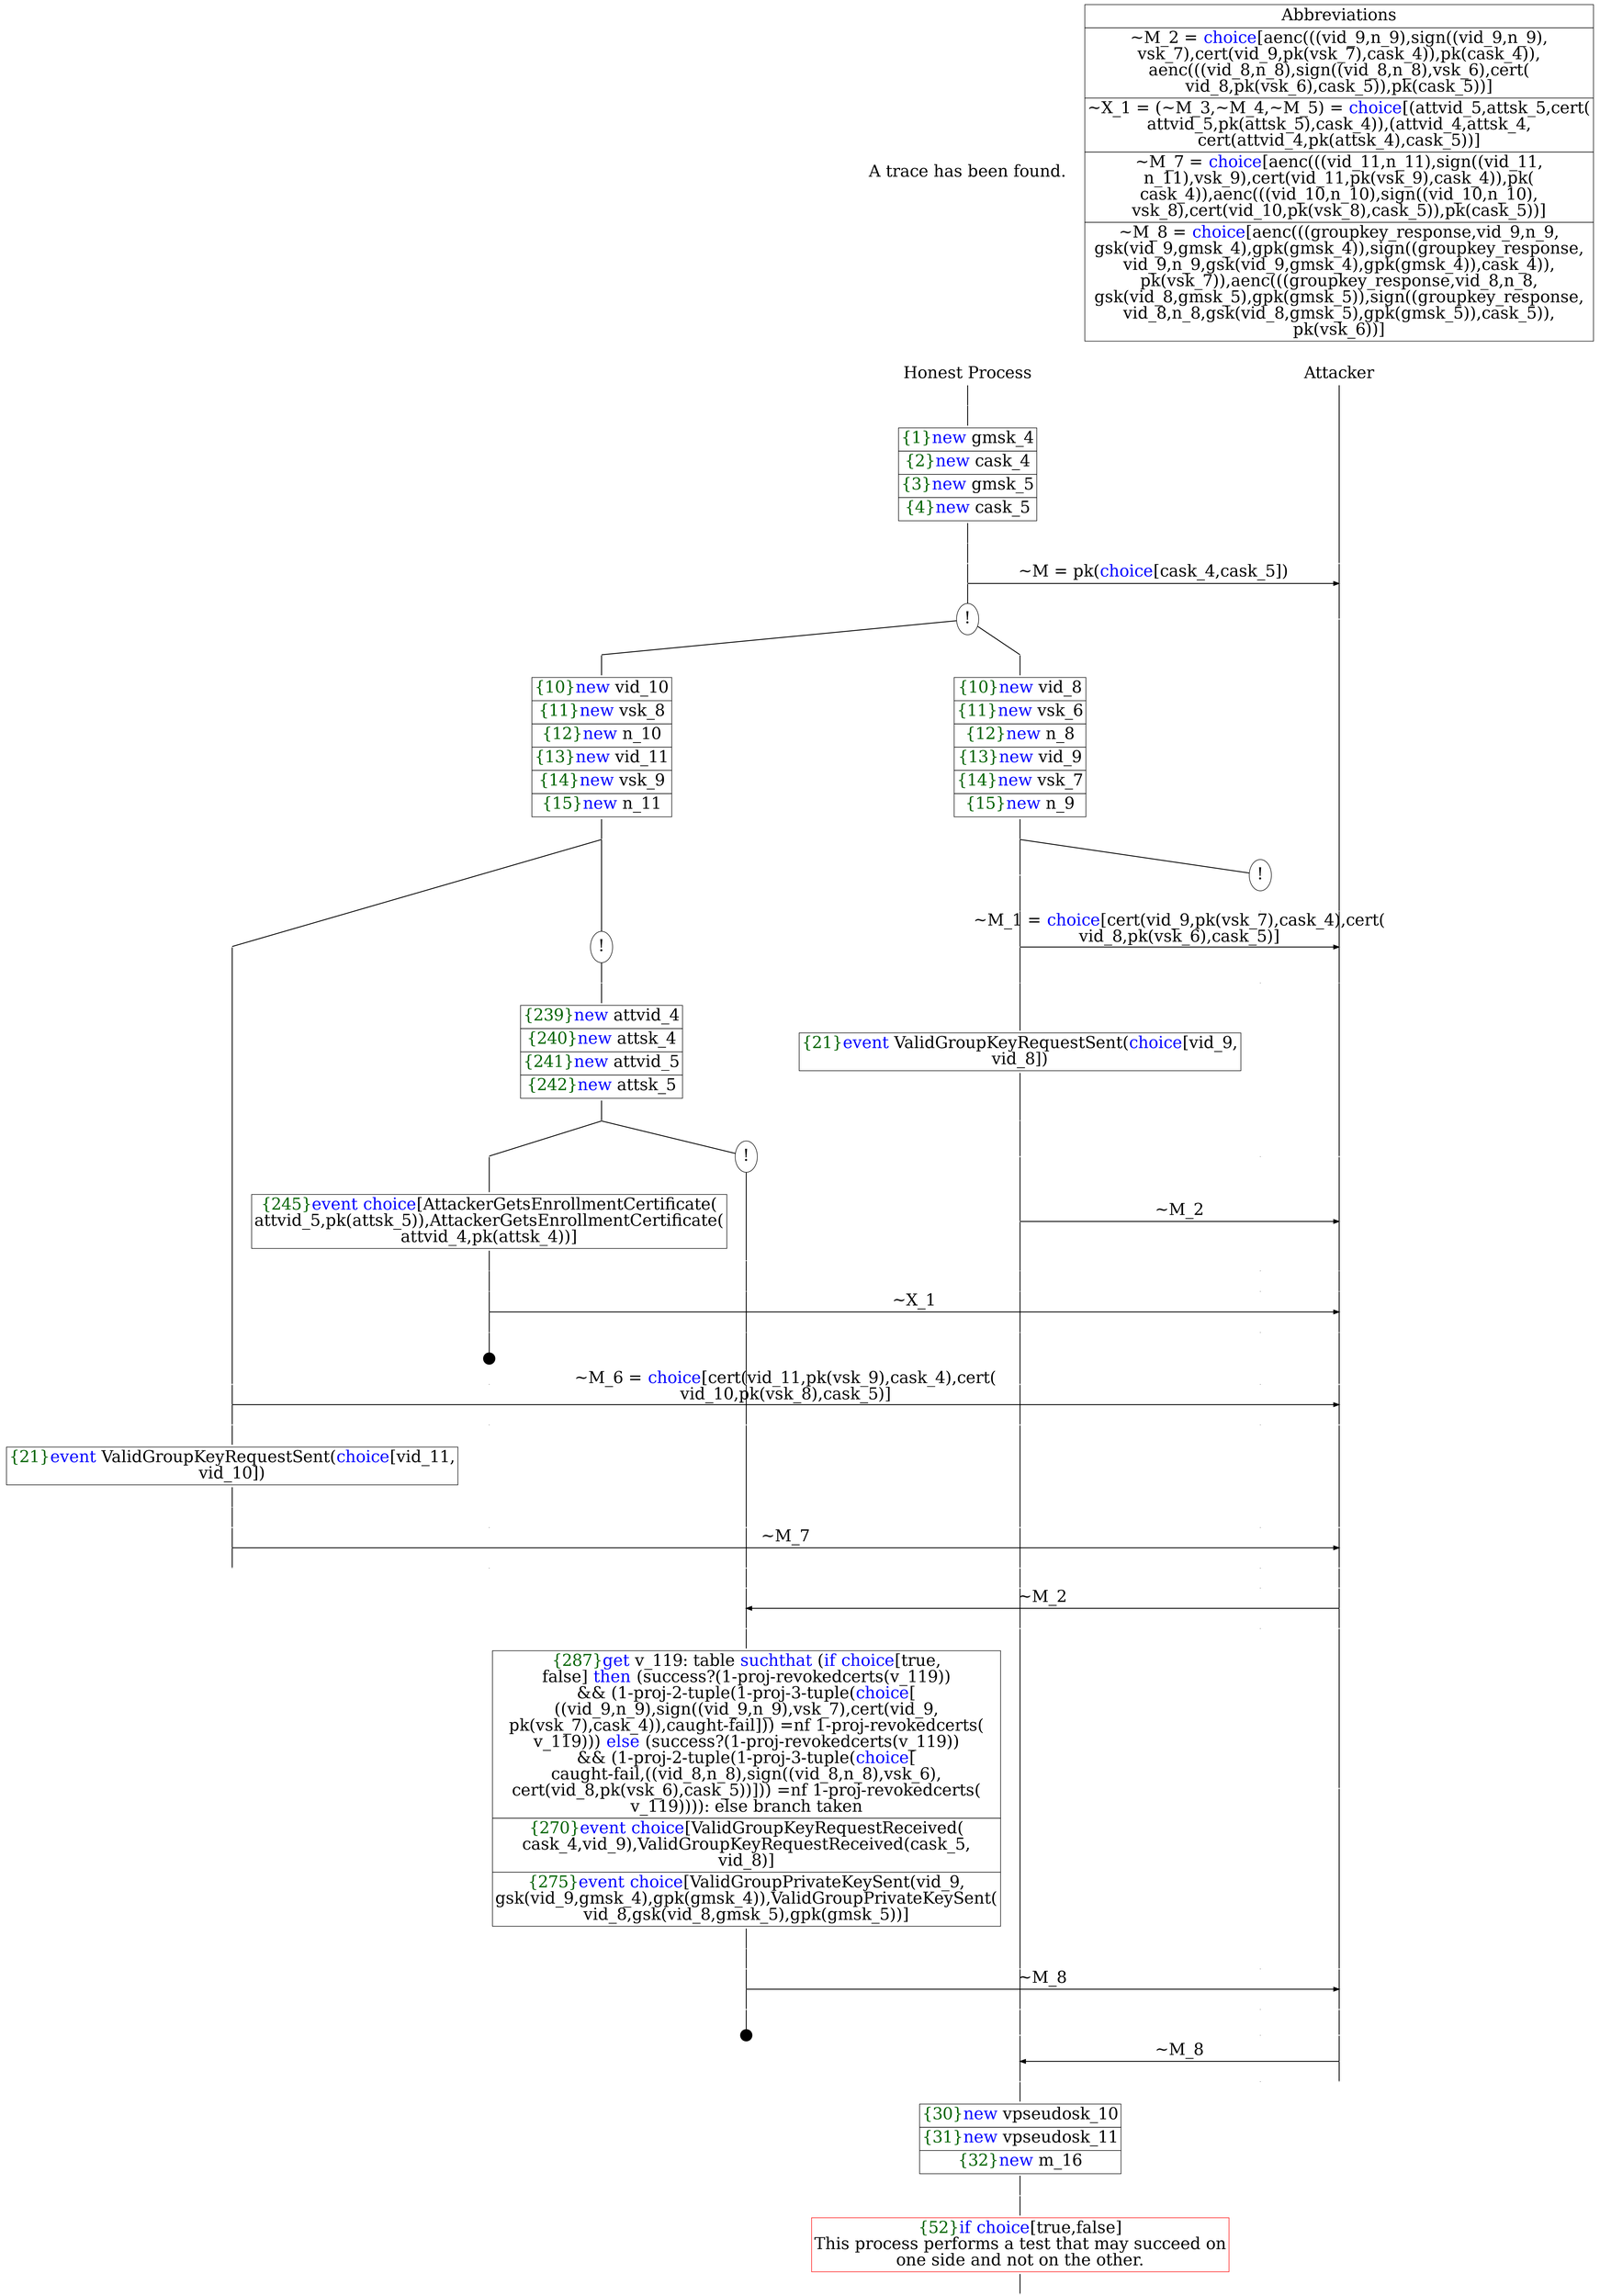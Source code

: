 digraph {
graph [ordering = out]
edge [arrowhead = none, penwidth = 1.6, fontsize = 30]
node [shape = point, width = 0, height = 0, fontsize = 30]
Trace [label = <A trace has been found.<br/>
>, shape = plaintext]
P0__0 [label = "Honest Process", shape = plaintext]
P__0 [label = "Attacker", shape = plaintext]
Trace -> P0__0 [label = "", style = invisible, weight = 100]{rank = same; P0__0 P__0}
P0__0 -> P0__1 [label = <>, weight = 100]
P0__1 -> P0__2 [label = <>, weight = 100]
P0__2 [shape = plaintext, label = <<TABLE BORDER="0" CELLBORDER="1" CELLSPACING="0" CELLPADDING="4"> <TR><TD><FONT COLOR="darkgreen">{1}</FONT><FONT COLOR="blue">new </FONT>gmsk_4</TD></TR><TR><TD><FONT COLOR="darkgreen">{2}</FONT><FONT COLOR="blue">new </FONT>cask_4</TD></TR><TR><TD><FONT COLOR="darkgreen">{3}</FONT><FONT COLOR="blue">new </FONT>gmsk_5</TD></TR><TR><TD><FONT COLOR="darkgreen">{4}</FONT><FONT COLOR="blue">new </FONT>cask_5</TD></TR></TABLE>>]
P0__2 -> P0__3 [label = <>, weight = 100]
P0__3 -> P0__4 [label = <>, weight = 100]
P__0 -> P__1 [label = <>, weight = 100]
{rank = same; P__1 P0__4}
P0__4 -> P0__5 [label = <>, weight = 100]
P__1 -> P__2 [label = <>, weight = 100]
{rank = same; P__2 P0__5}
P0__5 -> P__2 [label = <~M = pk(<FONT COLOR="blue">choice</FONT>[cask_4,cask_5])>, arrowhead = normal]
P0__5 -> P0__6 [label = <>, weight = 100]
P__2 -> P__3 [label = <>, weight = 100]
{rank = same; P__3 P0__6}
P0__6 [label = "!", shape = ellipse]
{rank = same; P0_1__6 P0_0__6}
P0_1__6 [label = "", fixedsize = false, width = 0, height = 0, shape = none]
P0__6 -> P0_1__6 [label = <>]
P0_0__6 [label = "", fixedsize = false, width = 0, height = 0, shape = none]
P0__6 -> P0_0__6 [label = <>]
P0_0__6 -> P0_0__7 [label = <>, weight = 100]
P0_0__7 [shape = plaintext, label = <<TABLE BORDER="0" CELLBORDER="1" CELLSPACING="0" CELLPADDING="4"> <TR><TD><FONT COLOR="darkgreen">{10}</FONT><FONT COLOR="blue">new </FONT>vid_8</TD></TR><TR><TD><FONT COLOR="darkgreen">{11}</FONT><FONT COLOR="blue">new </FONT>vsk_6</TD></TR><TR><TD><FONT COLOR="darkgreen">{12}</FONT><FONT COLOR="blue">new </FONT>n_8</TD></TR><TR><TD><FONT COLOR="darkgreen">{13}</FONT><FONT COLOR="blue">new </FONT>vid_9</TD></TR><TR><TD><FONT COLOR="darkgreen">{14}</FONT><FONT COLOR="blue">new </FONT>vsk_7</TD></TR><TR><TD><FONT COLOR="darkgreen">{15}</FONT><FONT COLOR="blue">new </FONT>n_9</TD></TR></TABLE>>]
P0_0__7 -> P0_0__8 [label = <>, weight = 100]
/*RPar */
P0_0__8 -> P0_0_1__8 [label = <>]
P0_0__8 -> P0_0_0__8 [label = <>]
P0_0__8 [label = "", fixedsize = false, width = 0, height = 0, shape = none]
{rank = same; P0_0_0__8 P0_0_1__8}
P0_0_0__8 [label = "!", shape = ellipse]
P0_0_1__8 -> P0_0_1__9 [label = <>, weight = 100]
P0_0_0__9 [label = "", style = invisible]
P0_0_0__8 -> P0_0_0__9 [label = <>, weight = 100, style = invisible]
P__3 -> P__4 [label = <>, weight = 100]
{rank = same; P__4 P0_0_0__9 P0_0_1__9}
P0_0_1__9 -> P0_0_1__10 [label = <>, weight = 100]
P__4 -> P__5 [label = <>, weight = 100]
{rank = same; P__5 P0_0_1__10}
P0_0_1__10 -> P__5 [label = <~M_1 = <FONT COLOR="blue">choice</FONT>[cert(vid_9,pk(vsk_7),cask_4),cert(<br/>
vid_8,pk(vsk_6),cask_5)]>, arrowhead = normal]
P0_0_1__10 -> P0_0_1__11 [label = <>, weight = 100]
P0_0_0__10 [label = "", style = invisible]
P0_0_0__9 -> P0_0_0__10 [label = <>, weight = 100, style = invisible]
P__5 -> P__6 [label = <>, weight = 100]
{rank = same; P__6 P0_0_0__10 P0_0_1__11}
P0_0_1__11 -> P0_0_1__12 [label = <>, weight = 100]
P0_0_1__12 [shape = plaintext, label = <<TABLE BORDER="0" CELLBORDER="1" CELLSPACING="0" CELLPADDING="4"> <TR><TD><FONT COLOR="darkgreen">{21}</FONT><FONT COLOR="blue">event</FONT> ValidGroupKeyRequestSent(<FONT COLOR="blue">choice</FONT>[vid_9,<br/>
vid_8])</TD></TR></TABLE>>]
P0_0_1__12 -> P0_0_1__13 [label = <>, weight = 100]
P0_0_1__13 -> P0_0_1__14 [label = <>, weight = 100]
P0_0_0__11 [label = "", style = invisible]
P0_0_0__10 -> P0_0_0__11 [label = <>, weight = 100, style = invisible]
P__6 -> P__7 [label = <>, weight = 100]
{rank = same; P__7 P0_0_0__11 P0_0_1__14}
P0_0_1__14 -> P0_0_1__15 [label = <>, weight = 100]
P__7 -> P__8 [label = <>, weight = 100]
{rank = same; P__8 P0_0_1__15}
P0_0_1__15 -> P__8 [label = <~M_2>, arrowhead = normal]
P0_0_1__15 -> P0_0_1__16 [label = <>, weight = 100]
P0_0_0__12 [label = "", style = invisible]
P0_0_0__11 -> P0_0_0__12 [label = <>, weight = 100, style = invisible]
P__8 -> P__9 [label = <>, weight = 100]
{rank = same; P__9 P0_0_0__12 P0_0_1__16}
P0_1__6 -> P0_1__7 [label = <>, weight = 100]
P0_1__7 [shape = plaintext, label = <<TABLE BORDER="0" CELLBORDER="1" CELLSPACING="0" CELLPADDING="4"> <TR><TD><FONT COLOR="darkgreen">{10}</FONT><FONT COLOR="blue">new </FONT>vid_10</TD></TR><TR><TD><FONT COLOR="darkgreen">{11}</FONT><FONT COLOR="blue">new </FONT>vsk_8</TD></TR><TR><TD><FONT COLOR="darkgreen">{12}</FONT><FONT COLOR="blue">new </FONT>n_10</TD></TR><TR><TD><FONT COLOR="darkgreen">{13}</FONT><FONT COLOR="blue">new </FONT>vid_11</TD></TR><TR><TD><FONT COLOR="darkgreen">{14}</FONT><FONT COLOR="blue">new </FONT>vsk_9</TD></TR><TR><TD><FONT COLOR="darkgreen">{15}</FONT><FONT COLOR="blue">new </FONT>n_11</TD></TR></TABLE>>]
P0_1__7 -> P0_1__8 [label = <>, weight = 100]
/*RPar */
P0_1__8 -> P0_1_1__8 [label = <>]
P0_1__8 -> P0_1_0__8 [label = <>]
P0_1__8 [label = "", fixedsize = false, width = 0, height = 0, shape = none]
{rank = same; P0_1_0__8 P0_1_1__8}
P0_1_0__8 [label = "!", shape = ellipse]
P0_1_0_0__8 [label = "", fixedsize = false, width = 0, height = 0, shape = none]
P0_1_0__8 -> P0_1_0_0__8 [label = <>, weight = 100]
P0_1_0_0__8 -> P0_1_0_0__9 [label = <>, weight = 100]
P0_1_0_0__9 [shape = plaintext, label = <<TABLE BORDER="0" CELLBORDER="1" CELLSPACING="0" CELLPADDING="4"> <TR><TD><FONT COLOR="darkgreen">{239}</FONT><FONT COLOR="blue">new </FONT>attvid_4</TD></TR><TR><TD><FONT COLOR="darkgreen">{240}</FONT><FONT COLOR="blue">new </FONT>attsk_4</TD></TR><TR><TD><FONT COLOR="darkgreen">{241}</FONT><FONT COLOR="blue">new </FONT>attvid_5</TD></TR><TR><TD><FONT COLOR="darkgreen">{242}</FONT><FONT COLOR="blue">new </FONT>attsk_5</TD></TR></TABLE>>]
P0_1_0_0__9 -> P0_1_0_0__10 [label = <>, weight = 100]
/*RPar */
P0_1_0_0__10 -> P0_1_0_0_1__10 [label = <>]
P0_1_0_0__10 -> P0_1_0_0_0__10 [label = <>]
P0_1_0_0__10 [label = "", fixedsize = false, width = 0, height = 0, shape = none]
{rank = same; P0_1_0_0_0__10 P0_1_0_0_1__10}
P0_1_0_0_0__10 [label = "!", shape = ellipse]
P0_1_0_0_0_0__10 [label = "", fixedsize = false, width = 0, height = 0, shape = none]
P0_1_0_0_0__10 -> P0_1_0_0_0_0__10 [label = <>, weight = 100]
P0_1_0_0_1__10 -> P0_1_0_0_1__11 [label = <>, weight = 100]
P0_1_0_0_1__11 [shape = plaintext, label = <<TABLE BORDER="0" CELLBORDER="1" CELLSPACING="0" CELLPADDING="4"> <TR><TD><FONT COLOR="darkgreen">{245}</FONT><FONT COLOR="blue">event</FONT> <FONT COLOR="blue">choice</FONT>[AttackerGetsEnrollmentCertificate(<br/>
attvid_5,pk(attsk_5)),AttackerGetsEnrollmentCertificate(<br/>
attvid_4,pk(attsk_4))]</TD></TR></TABLE>>]
P0_1_0_0_1__11 -> P0_1_0_0_1__12 [label = <>, weight = 100]
P0_1_0_0_1__12 -> P0_1_0_0_1__13 [label = <>, weight = 100]
P0_1_0_0_0_0__10 -> P0_1_0_0_0_0__11 [label = <>, weight = 100]
P0_0_1__16 -> P0_0_1__17 [label = <>, weight = 100]
P0_0_0__13 [label = "", style = invisible]
P0_0_0__12 -> P0_0_0__13 [label = <>, weight = 100, style = invisible]
P__9 -> P__10 [label = <>, weight = 100]
{rank = same; P__10 P0_0_0__13 P0_0_1__17 P0_1_0_0_0_0__11 P0_1_0_0_1__13}
P0_1_0_0_1__13 -> P0_1_0_0_1__14 [label = <>, weight = 100]
P__10 -> P__11 [label = <>, weight = 100]
{rank = same; P__11 P0_1_0_0_1__14}
P0_1_0_0_1__14 -> P__11 [label = <~X_1>, arrowhead = normal]
P0_1_0_0_1__14 -> P0_1_0_0_1__15 [label = <>, weight = 100]
P0_1_0_0_0_0__11 -> P0_1_0_0_0_0__12 [label = <>, weight = 100]
P0_0_1__17 -> P0_0_1__18 [label = <>, weight = 100]
P0_0_0__14 [label = "", style = invisible]
P0_0_0__13 -> P0_0_0__14 [label = <>, weight = 100, style = invisible]
P__11 -> P__12 [label = <>, weight = 100]
{rank = same; P__12 P0_0_0__14 P0_0_1__18 P0_1_0_0_0_0__12 P0_1_0_0_1__15}
P0_1_0_0_1__16 [label = "", width = 0.3, height = 0.3]
P0_1_0_0_1__15 -> P0_1_0_0_1__16 [label = <>, weight = 100]
P0_1_1__8 -> P0_1_1__9 [label = <>, weight = 100]
P0_1_0_0_1__17 [label = "", style = invisible]
P0_1_0_0_1__16 -> P0_1_0_0_1__17 [label = <>, weight = 100, style = invisible]
P0_1_0_0_0_0__12 -> P0_1_0_0_0_0__13 [label = <>, weight = 100]
P0_0_1__18 -> P0_0_1__19 [label = <>, weight = 100]
P0_0_0__15 [label = "", style = invisible]
P0_0_0__14 -> P0_0_0__15 [label = <>, weight = 100, style = invisible]
P__12 -> P__13 [label = <>, weight = 100]
{rank = same; P__13 P0_0_0__15 P0_0_1__19 P0_1_0_0_0_0__13 P0_1_0_0_1__17 P0_1_1__9}
P0_1_1__9 -> P0_1_1__10 [label = <>, weight = 100]
P__13 -> P__14 [label = <>, weight = 100]
{rank = same; P__14 P0_1_1__10}
P0_1_1__10 -> P__14 [label = <~M_6 = <FONT COLOR="blue">choice</FONT>[cert(vid_11,pk(vsk_9),cask_4),cert(<br/>
vid_10,pk(vsk_8),cask_5)]>, arrowhead = normal]
P0_1_1__10 -> P0_1_1__11 [label = <>, weight = 100]
P0_1_0_0_1__18 [label = "", style = invisible]
P0_1_0_0_1__17 -> P0_1_0_0_1__18 [label = <>, weight = 100, style = invisible]
P0_1_0_0_0_0__13 -> P0_1_0_0_0_0__14 [label = <>, weight = 100]
P0_0_1__19 -> P0_0_1__20 [label = <>, weight = 100]
P0_0_0__16 [label = "", style = invisible]
P0_0_0__15 -> P0_0_0__16 [label = <>, weight = 100, style = invisible]
P__14 -> P__15 [label = <>, weight = 100]
{rank = same; P__15 P0_0_0__16 P0_0_1__20 P0_1_0_0_0_0__14 P0_1_0_0_1__18 P0_1_1__11}
P0_1_1__11 -> P0_1_1__12 [label = <>, weight = 100]
P0_1_1__12 [shape = plaintext, label = <<TABLE BORDER="0" CELLBORDER="1" CELLSPACING="0" CELLPADDING="4"> <TR><TD><FONT COLOR="darkgreen">{21}</FONT><FONT COLOR="blue">event</FONT> ValidGroupKeyRequestSent(<FONT COLOR="blue">choice</FONT>[vid_11,<br/>
vid_10])</TD></TR></TABLE>>]
P0_1_1__12 -> P0_1_1__13 [label = <>, weight = 100]
P0_1_1__13 -> P0_1_1__14 [label = <>, weight = 100]
P0_1_0_0_1__19 [label = "", style = invisible]
P0_1_0_0_1__18 -> P0_1_0_0_1__19 [label = <>, weight = 100, style = invisible]
P0_1_0_0_0_0__14 -> P0_1_0_0_0_0__15 [label = <>, weight = 100]
P0_0_1__20 -> P0_0_1__21 [label = <>, weight = 100]
P0_0_0__17 [label = "", style = invisible]
P0_0_0__16 -> P0_0_0__17 [label = <>, weight = 100, style = invisible]
P__15 -> P__16 [label = <>, weight = 100]
{rank = same; P__16 P0_0_0__17 P0_0_1__21 P0_1_0_0_0_0__15 P0_1_0_0_1__19 P0_1_1__14}
P0_1_1__14 -> P0_1_1__15 [label = <>, weight = 100]
P__16 -> P__17 [label = <>, weight = 100]
{rank = same; P__17 P0_1_1__15}
P0_1_1__15 -> P__17 [label = <~M_7>, arrowhead = normal]
P0_1_1__15 -> P0_1_1__16 [label = <>, weight = 100]
P0_1_0_0_1__20 [label = "", style = invisible]
P0_1_0_0_1__19 -> P0_1_0_0_1__20 [label = <>, weight = 100, style = invisible]
P0_1_0_0_0_0__15 -> P0_1_0_0_0_0__16 [label = <>, weight = 100]
P0_0_1__21 -> P0_0_1__22 [label = <>, weight = 100]
P0_0_0__18 [label = "", style = invisible]
P0_0_0__17 -> P0_0_0__18 [label = <>, weight = 100, style = invisible]
P__17 -> P__18 [label = <>, weight = 100]
{rank = same; P__18 P0_0_0__18 P0_0_1__22 P0_1_0_0_0_0__16 P0_1_0_0_1__20 P0_1_1__16}
P0_1_0_0_0_0__16 -> P0_1_0_0_0_0__17 [label = <>, weight = 100]
P0_0_1__22 -> P0_0_1__23 [label = <>, weight = 100]
P0_0_0__19 [label = "", style = invisible]
P0_0_0__18 -> P0_0_0__19 [label = <>, weight = 100, style = invisible]
P__18 -> P__19 [label = <>, weight = 100]
{rank = same; P__19 P0_0_0__19 P0_0_1__23 P0_1_0_0_0_0__17}
P0_1_0_0_0_0__17 -> P0_1_0_0_0_0__18 [label = <>, weight = 100]
P__19 -> P__20 [label = <>, weight = 100]
{rank = same; P__20 P0_1_0_0_0_0__18}
P0_1_0_0_0_0__18 -> P__20 [label = <~M_2>, dir = back, arrowhead = normal]
P0_1_0_0_0_0__18 -> P0_1_0_0_0_0__19 [label = <>, weight = 100]
P0_0_1__23 -> P0_0_1__24 [label = <>, weight = 100]
P0_0_0__20 [label = "", style = invisible]
P0_0_0__19 -> P0_0_0__20 [label = <>, weight = 100, style = invisible]
P__20 -> P__21 [label = <>, weight = 100]
{rank = same; P__21 P0_0_0__20 P0_0_1__24 P0_1_0_0_0_0__19}
P0_1_0_0_0_0__19 -> P0_1_0_0_0_0__20 [label = <>, weight = 100]
P0_1_0_0_0_0__20 [shape = plaintext, label = <<TABLE BORDER="0" CELLBORDER="1" CELLSPACING="0" CELLPADDING="4"> <TR><TD><FONT COLOR="darkgreen">{287}</FONT><FONT COLOR="blue">get</FONT> v_119: table <FONT COLOR="blue">suchthat</FONT> (<FONT COLOR="blue">if</FONT> <FONT COLOR="blue">choice</FONT>[true,<br/>
false] <FONT COLOR="blue">then</FONT> (success?(1-proj-revokedcerts(v_119))<br/>
&amp;&amp; (1-proj-2-tuple(1-proj-3-tuple(<FONT COLOR="blue">choice</FONT>[<br/>
((vid_9,n_9),sign((vid_9,n_9),vsk_7),cert(vid_9,<br/>
pk(vsk_7),cask_4)),caught-fail])) =nf 1-proj-revokedcerts(<br/>
v_119))) <FONT COLOR="blue">else</FONT> (success?(1-proj-revokedcerts(v_119))<br/>
&amp;&amp; (1-proj-2-tuple(1-proj-3-tuple(<FONT COLOR="blue">choice</FONT>[<br/>
caught-fail,((vid_8,n_8),sign((vid_8,n_8),vsk_6),<br/>
cert(vid_8,pk(vsk_6),cask_5))])) =nf 1-proj-revokedcerts(<br/>
v_119)))): else branch taken</TD></TR><TR><TD><FONT COLOR="darkgreen">{270}</FONT><FONT COLOR="blue">event</FONT> <FONT COLOR="blue">choice</FONT>[ValidGroupKeyRequestReceived(<br/>
cask_4,vid_9),ValidGroupKeyRequestReceived(cask_5,<br/>
vid_8)]</TD></TR><TR><TD><FONT COLOR="darkgreen">{275}</FONT><FONT COLOR="blue">event</FONT> <FONT COLOR="blue">choice</FONT>[ValidGroupPrivateKeySent(vid_9,<br/>
gsk(vid_9,gmsk_4),gpk(gmsk_4)),ValidGroupPrivateKeySent(<br/>
vid_8,gsk(vid_8,gmsk_5),gpk(gmsk_5))]</TD></TR></TABLE>>]
P0_1_0_0_0_0__20 -> P0_1_0_0_0_0__21 [label = <>, weight = 100]
P__21 -> P__22 [label = <>, weight = 100]
{rank = same; P__22 P0_1_0_0_0_0__20}
P0_1_0_0_0_0__21 -> P0_1_0_0_0_0__22 [label = <>, weight = 100]
P0_0_1__24 -> P0_0_1__25 [label = <>, weight = 100]
P0_0_0__21 [label = "", style = invisible]
P0_0_0__20 -> P0_0_0__21 [label = <>, weight = 100, style = invisible]
P__22 -> P__23 [label = <>, weight = 100]
{rank = same; P__23 P0_0_0__21 P0_0_1__25 P0_1_0_0_0_0__22}
P0_1_0_0_0_0__22 -> P0_1_0_0_0_0__23 [label = <>, weight = 100]
P__23 -> P__24 [label = <>, weight = 100]
{rank = same; P__24 P0_1_0_0_0_0__23}
P0_1_0_0_0_0__23 -> P__24 [label = <~M_8>, arrowhead = normal]
P0_1_0_0_0_0__23 -> P0_1_0_0_0_0__24 [label = <>, weight = 100]
P0_0_1__25 -> P0_0_1__26 [label = <>, weight = 100]
P0_0_0__22 [label = "", style = invisible]
P0_0_0__21 -> P0_0_0__22 [label = <>, weight = 100, style = invisible]
P__24 -> P__25 [label = <>, weight = 100]
{rank = same; P__25 P0_0_0__22 P0_0_1__26 P0_1_0_0_0_0__24}
P0_1_0_0_0_0__25 [label = "", width = 0.3, height = 0.3]
P0_1_0_0_0_0__24 -> P0_1_0_0_0_0__25 [label = <>, weight = 100]
P0_0_1__26 -> P0_0_1__27 [label = <>, weight = 100]
P0_0_0__23 [label = "", style = invisible]
P0_0_0__22 -> P0_0_0__23 [label = <>, weight = 100, style = invisible]
P__25 -> P__26 [label = <>, weight = 100]
{rank = same; P__26 P0_0_0__23 P0_0_1__27}
P0_0_1__27 -> P0_0_1__28 [label = <>, weight = 100]
P__26 -> P__27 [label = <>, weight = 100]
{rank = same; P__27 P0_0_1__28}
P0_0_1__28 -> P__27 [label = <~M_8>, dir = back, arrowhead = normal]
P0_0_1__28 -> P0_0_1__29 [label = <>, weight = 100]
P0_0_0__24 [label = "", style = invisible]
P0_0_0__23 -> P0_0_0__24 [label = <>, weight = 100, style = invisible]
P__27 -> P__28 [label = <>, weight = 100]
{rank = same; P__28 P0_0_0__24 P0_0_1__29}
P0_0_1__29 -> P0_0_1__30 [label = <>, weight = 100]
P0_0_1__30 [shape = plaintext, label = <<TABLE BORDER="0" CELLBORDER="1" CELLSPACING="0" CELLPADDING="4"> <TR><TD><FONT COLOR="darkgreen">{30}</FONT><FONT COLOR="blue">new </FONT>vpseudosk_10</TD></TR><TR><TD><FONT COLOR="darkgreen">{31}</FONT><FONT COLOR="blue">new </FONT>vpseudosk_11</TD></TR><TR><TD><FONT COLOR="darkgreen">{32}</FONT><FONT COLOR="blue">new </FONT>m_16</TD></TR></TABLE>>]
P0_0_1__30 -> P0_0_1__31 [label = <>, weight = 100]
P0_0_1__31 -> P0_0_1__32 [label = <>, weight = 100]
P0_0_1__32 [color = red, shape = plaintext, label = <<TABLE BORDER="0" CELLBORDER="1" CELLSPACING="0" CELLPADDING="4"> <TR><TD><FONT COLOR="darkgreen">{52}</FONT><FONT COLOR="blue">if</FONT> <FONT COLOR="blue">choice</FONT>[true,false]<br/>
This process performs a test that may succeed on<br/>
one side and not on the other.</TD></TR></TABLE>>]
P0_0_1__32 -> P0_0_1__33 [label = <>, weight = 100]
Abbrev [shape = plaintext, label = <<TABLE BORDER="0" CELLBORDER="1" CELLSPACING="0" CELLPADDING="4"><TR> <TD> Abbreviations </TD></TR><TR><TD>~M_2 = <FONT COLOR="blue">choice</FONT>[aenc(((vid_9,n_9),sign((vid_9,n_9),<br/>
vsk_7),cert(vid_9,pk(vsk_7),cask_4)),pk(cask_4)),<br/>
aenc(((vid_8,n_8),sign((vid_8,n_8),vsk_6),cert(<br/>
vid_8,pk(vsk_6),cask_5)),pk(cask_5))]</TD></TR><TR><TD>~X_1 = (~M_3,~M_4,~M_5) = <FONT COLOR="blue">choice</FONT>[(attvid_5,attsk_5,cert(<br/>
attvid_5,pk(attsk_5),cask_4)),(attvid_4,attsk_4,<br/>
cert(attvid_4,pk(attsk_4),cask_5))]</TD></TR><TR><TD>~M_7 = <FONT COLOR="blue">choice</FONT>[aenc(((vid_11,n_11),sign((vid_11,<br/>
n_11),vsk_9),cert(vid_11,pk(vsk_9),cask_4)),pk(<br/>
cask_4)),aenc(((vid_10,n_10),sign((vid_10,n_10),<br/>
vsk_8),cert(vid_10,pk(vsk_8),cask_5)),pk(cask_5))]</TD></TR><TR><TD>~M_8 = <FONT COLOR="blue">choice</FONT>[aenc(((groupkey_response,vid_9,n_9,<br/>
gsk(vid_9,gmsk_4),gpk(gmsk_4)),sign((groupkey_response,<br/>
vid_9,n_9,gsk(vid_9,gmsk_4),gpk(gmsk_4)),cask_4)),<br/>
pk(vsk_7)),aenc(((groupkey_response,vid_8,n_8,<br/>
gsk(vid_8,gmsk_5),gpk(gmsk_5)),sign((groupkey_response,<br/>
vid_8,n_8,gsk(vid_8,gmsk_5),gpk(gmsk_5)),cask_5)),<br/>
pk(vsk_6))]</TD></TR></TABLE>>]Abbrev -> P__0 [style = invisible, weight =100]}